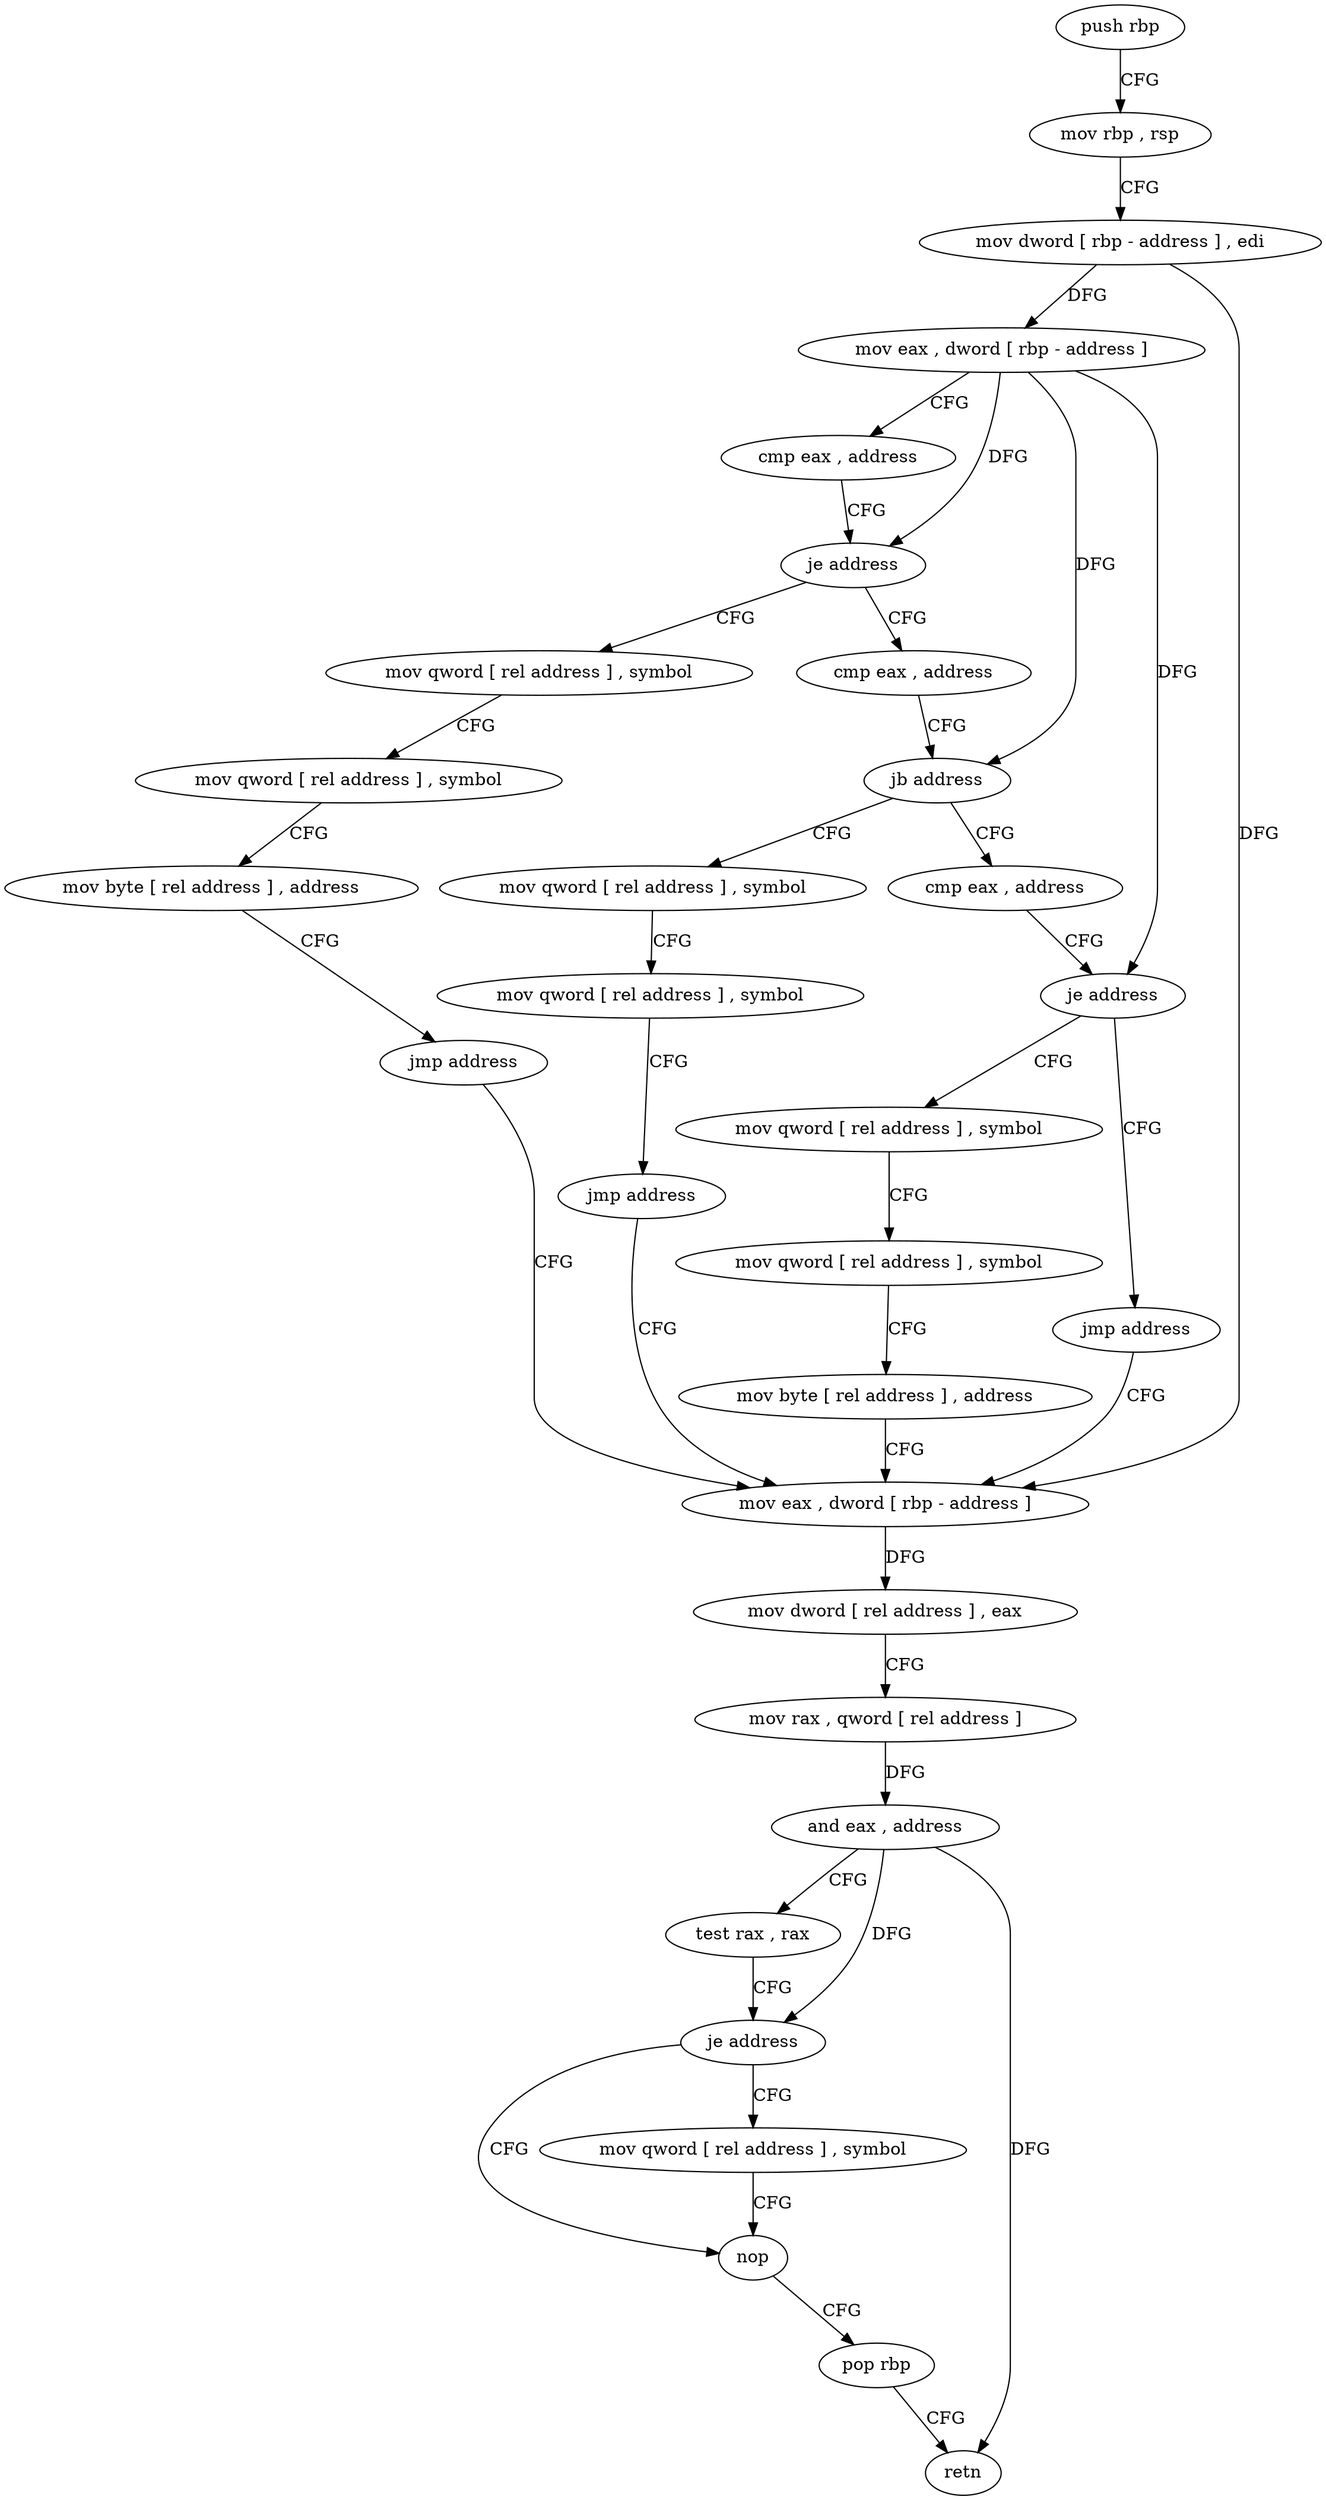 digraph "func" {
"4255943" [label = "push rbp" ]
"4255944" [label = "mov rbp , rsp" ]
"4255947" [label = "mov dword [ rbp - address ] , edi" ]
"4255950" [label = "mov eax , dword [ rbp - address ]" ]
"4255953" [label = "cmp eax , address" ]
"4255956" [label = "je address" ]
"4255970" [label = "mov qword [ rel address ] , symbol" ]
"4255958" [label = "cmp eax , address" ]
"4255981" [label = "mov qword [ rel address ] , symbol" ]
"4255992" [label = "mov byte [ rel address ] , address" ]
"4255999" [label = "jmp address" ]
"4256054" [label = "mov eax , dword [ rbp - address ]" ]
"4255961" [label = "jb address" ]
"4256001" [label = "mov qword [ rel address ] , symbol" ]
"4255963" [label = "cmp eax , address" ]
"4256057" [label = "mov dword [ rel address ] , eax" ]
"4256063" [label = "mov rax , qword [ rel address ]" ]
"4256070" [label = "and eax , address" ]
"4256073" [label = "test rax , rax" ]
"4256076" [label = "je address" ]
"4256089" [label = "nop" ]
"4256078" [label = "mov qword [ rel address ] , symbol" ]
"4256012" [label = "mov qword [ rel address ] , symbol" ]
"4256023" [label = "jmp address" ]
"4255966" [label = "je address" ]
"4256025" [label = "mov qword [ rel address ] , symbol" ]
"4255968" [label = "jmp address" ]
"4256090" [label = "pop rbp" ]
"4256091" [label = "retn" ]
"4256036" [label = "mov qword [ rel address ] , symbol" ]
"4256047" [label = "mov byte [ rel address ] , address" ]
"4255943" -> "4255944" [ label = "CFG" ]
"4255944" -> "4255947" [ label = "CFG" ]
"4255947" -> "4255950" [ label = "DFG" ]
"4255947" -> "4256054" [ label = "DFG" ]
"4255950" -> "4255953" [ label = "CFG" ]
"4255950" -> "4255956" [ label = "DFG" ]
"4255950" -> "4255961" [ label = "DFG" ]
"4255950" -> "4255966" [ label = "DFG" ]
"4255953" -> "4255956" [ label = "CFG" ]
"4255956" -> "4255970" [ label = "CFG" ]
"4255956" -> "4255958" [ label = "CFG" ]
"4255970" -> "4255981" [ label = "CFG" ]
"4255958" -> "4255961" [ label = "CFG" ]
"4255981" -> "4255992" [ label = "CFG" ]
"4255992" -> "4255999" [ label = "CFG" ]
"4255999" -> "4256054" [ label = "CFG" ]
"4256054" -> "4256057" [ label = "DFG" ]
"4255961" -> "4256001" [ label = "CFG" ]
"4255961" -> "4255963" [ label = "CFG" ]
"4256001" -> "4256012" [ label = "CFG" ]
"4255963" -> "4255966" [ label = "CFG" ]
"4256057" -> "4256063" [ label = "CFG" ]
"4256063" -> "4256070" [ label = "DFG" ]
"4256070" -> "4256073" [ label = "CFG" ]
"4256070" -> "4256076" [ label = "DFG" ]
"4256070" -> "4256091" [ label = "DFG" ]
"4256073" -> "4256076" [ label = "CFG" ]
"4256076" -> "4256089" [ label = "CFG" ]
"4256076" -> "4256078" [ label = "CFG" ]
"4256089" -> "4256090" [ label = "CFG" ]
"4256078" -> "4256089" [ label = "CFG" ]
"4256012" -> "4256023" [ label = "CFG" ]
"4256023" -> "4256054" [ label = "CFG" ]
"4255966" -> "4256025" [ label = "CFG" ]
"4255966" -> "4255968" [ label = "CFG" ]
"4256025" -> "4256036" [ label = "CFG" ]
"4255968" -> "4256054" [ label = "CFG" ]
"4256090" -> "4256091" [ label = "CFG" ]
"4256036" -> "4256047" [ label = "CFG" ]
"4256047" -> "4256054" [ label = "CFG" ]
}
